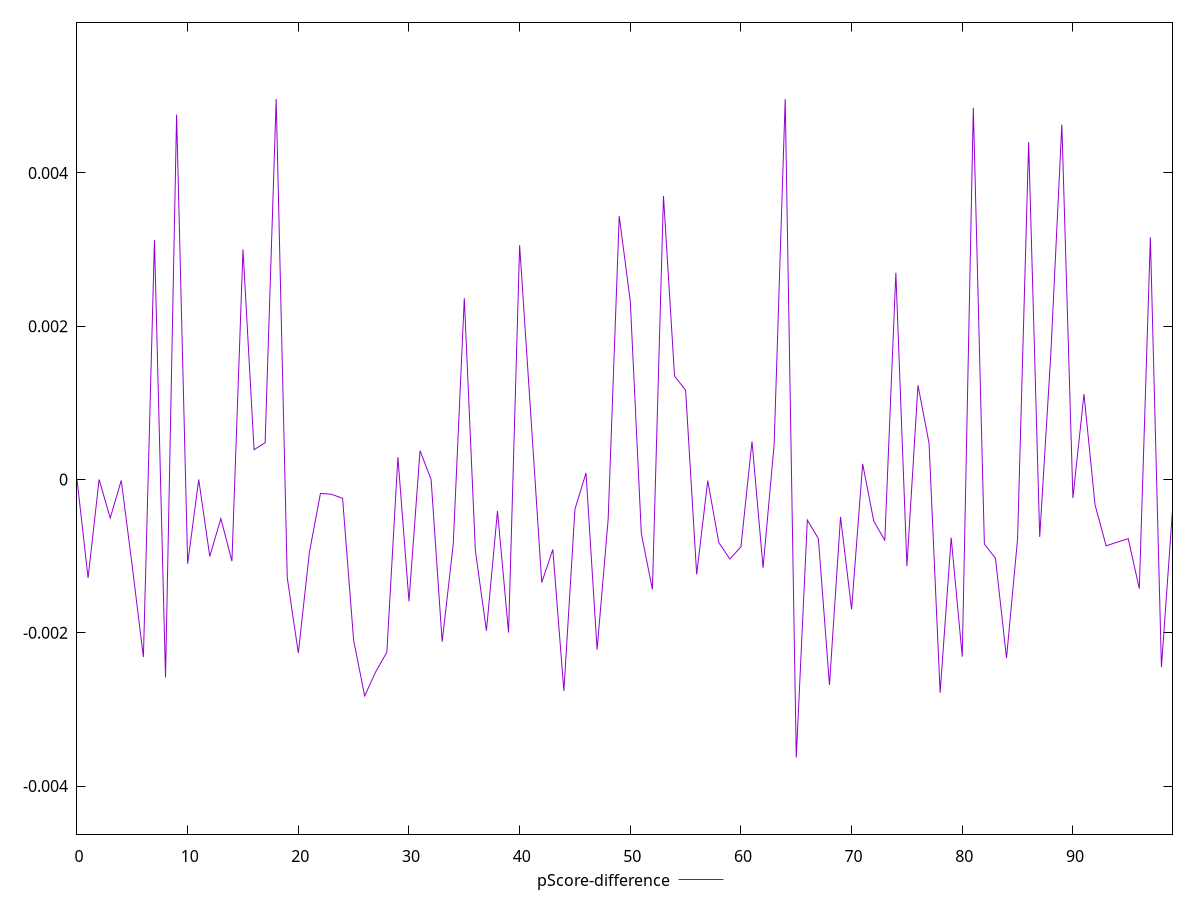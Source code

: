 reset

$pScoreDifference <<EOF
0 0
1 -0.0012844444444444214
2 0
3 -0.0005033333333333001
4 -0.00001222222222219127
5 -0.0011411111111111483
6 -0.002317777777777752
7 0.0031233333299557353
8 -0.002583333333333271
9 0.0047625000278155305
10 -0.0010999999999999899
11 0
12 -0.0010044444444444744
13 -0.0005088888888888921
14 -0.0010655555555555418
15 0.003001666665077174
16 0.00038916664818922087
17 0.00047999997933712013
18 0.00496583335101608
19 -0.0012799999999999478
20 -0.002263333333333395
21 -0.0009522222222222432
22 -0.00018111111111107636
23 -0.00019333333333337865
24 -0.0002455555564827572
25 -0.0021008333563804493
26 -0.002824166665474581
27 -0.0025075000027815486
28 -0.002254444444444448
29 0.00029166668653490824
30 -0.0015891666710377006
31 0.00037583333750568215
32 0
33 -0.002117777777777774
34 -0.0008466666666666622
35 0.002365833347042434
36 -0.0009266666666666312
37 -0.00197444444444439
38 -0.00041000000000002146
39 -0.001997499987482998
40 0.003056666652361484
41 0.0008641666670640147
42 -0.0013444444444444814
43 -0.0009133333333333216
44 -0.0027583333104849173
45 -0.0003866666666666463
46 0.00008499997357525046
47 -0.0022199999999999998
48 -0.0005216666311025353
49 0.0034366666525602607
50 0.00232750001053017
51 -0.0007077777777777516
52 -0.00143333333233997
53 0.00369916665057346
54 0.00134916665653384
55 0.001165000001589478
56 -0.001237777777777782
57 -0.00001444444444442805
58 -0.0008233333333333981
59 -0.0010377777777778041
60 -0.0008783333251873859
61 0.000496666654944411
62 -0.0011511111111111028
63 0.0004574999958276704
64 0.004964166680971771
65 -0.003627499987681637
66 -0.0005288888888889121
67 -0.0007722222222221742
68 -0.002681111111111134
69 -0.000488888888888872
70 -0.0016944444444444429
71 0.0002041666458050262
72 -0.0005411111111111033
73 -0.0007927777700954541
74 0.0026974999904632035
75 -0.0011308333277701976
76 0.0012299999843040643
77 0.00047166667878628665
78 -0.00278333333333336
79 -0.0007591666777928552
80 -0.00231222222222216
81 0.004850833341479288
82 -0.0008422222222221887
83 -0.0010277777777777386
84 -0.002329999978343711
85 -0.000774444444444411
86 0.004402499993642062
87 -0.00074888888888891
88 0.0016283333549896861
89 0.004631666665275924
90 -0.00024222222222225476
91 0.0011141666521629068
92 -0.00032999999999994145
93 -0.0008655555555555638
94 -0.0008177777777778061
95 -0.0007722222222221742
96 -0.0014244444444444504
97 0.0031599999964236902
98 -0.0024475000053644225
99 -0.00040111111111107434
EOF

set key outside below
set xrange [0:99]
set yrange [-0.004627499987681637:0.00596583335101608]
set trange [-0.004627499987681637:0.00596583335101608]
set terminal svg size 640, 500 enhanced background rgb 'white'
set output "report_00025_2021-02-22T21:38:55.199Z/uses-rel-preconnect/samples/pages+cached/pScore-difference/values.svg"

plot $pScoreDifference title "pScore-difference" with line

reset

